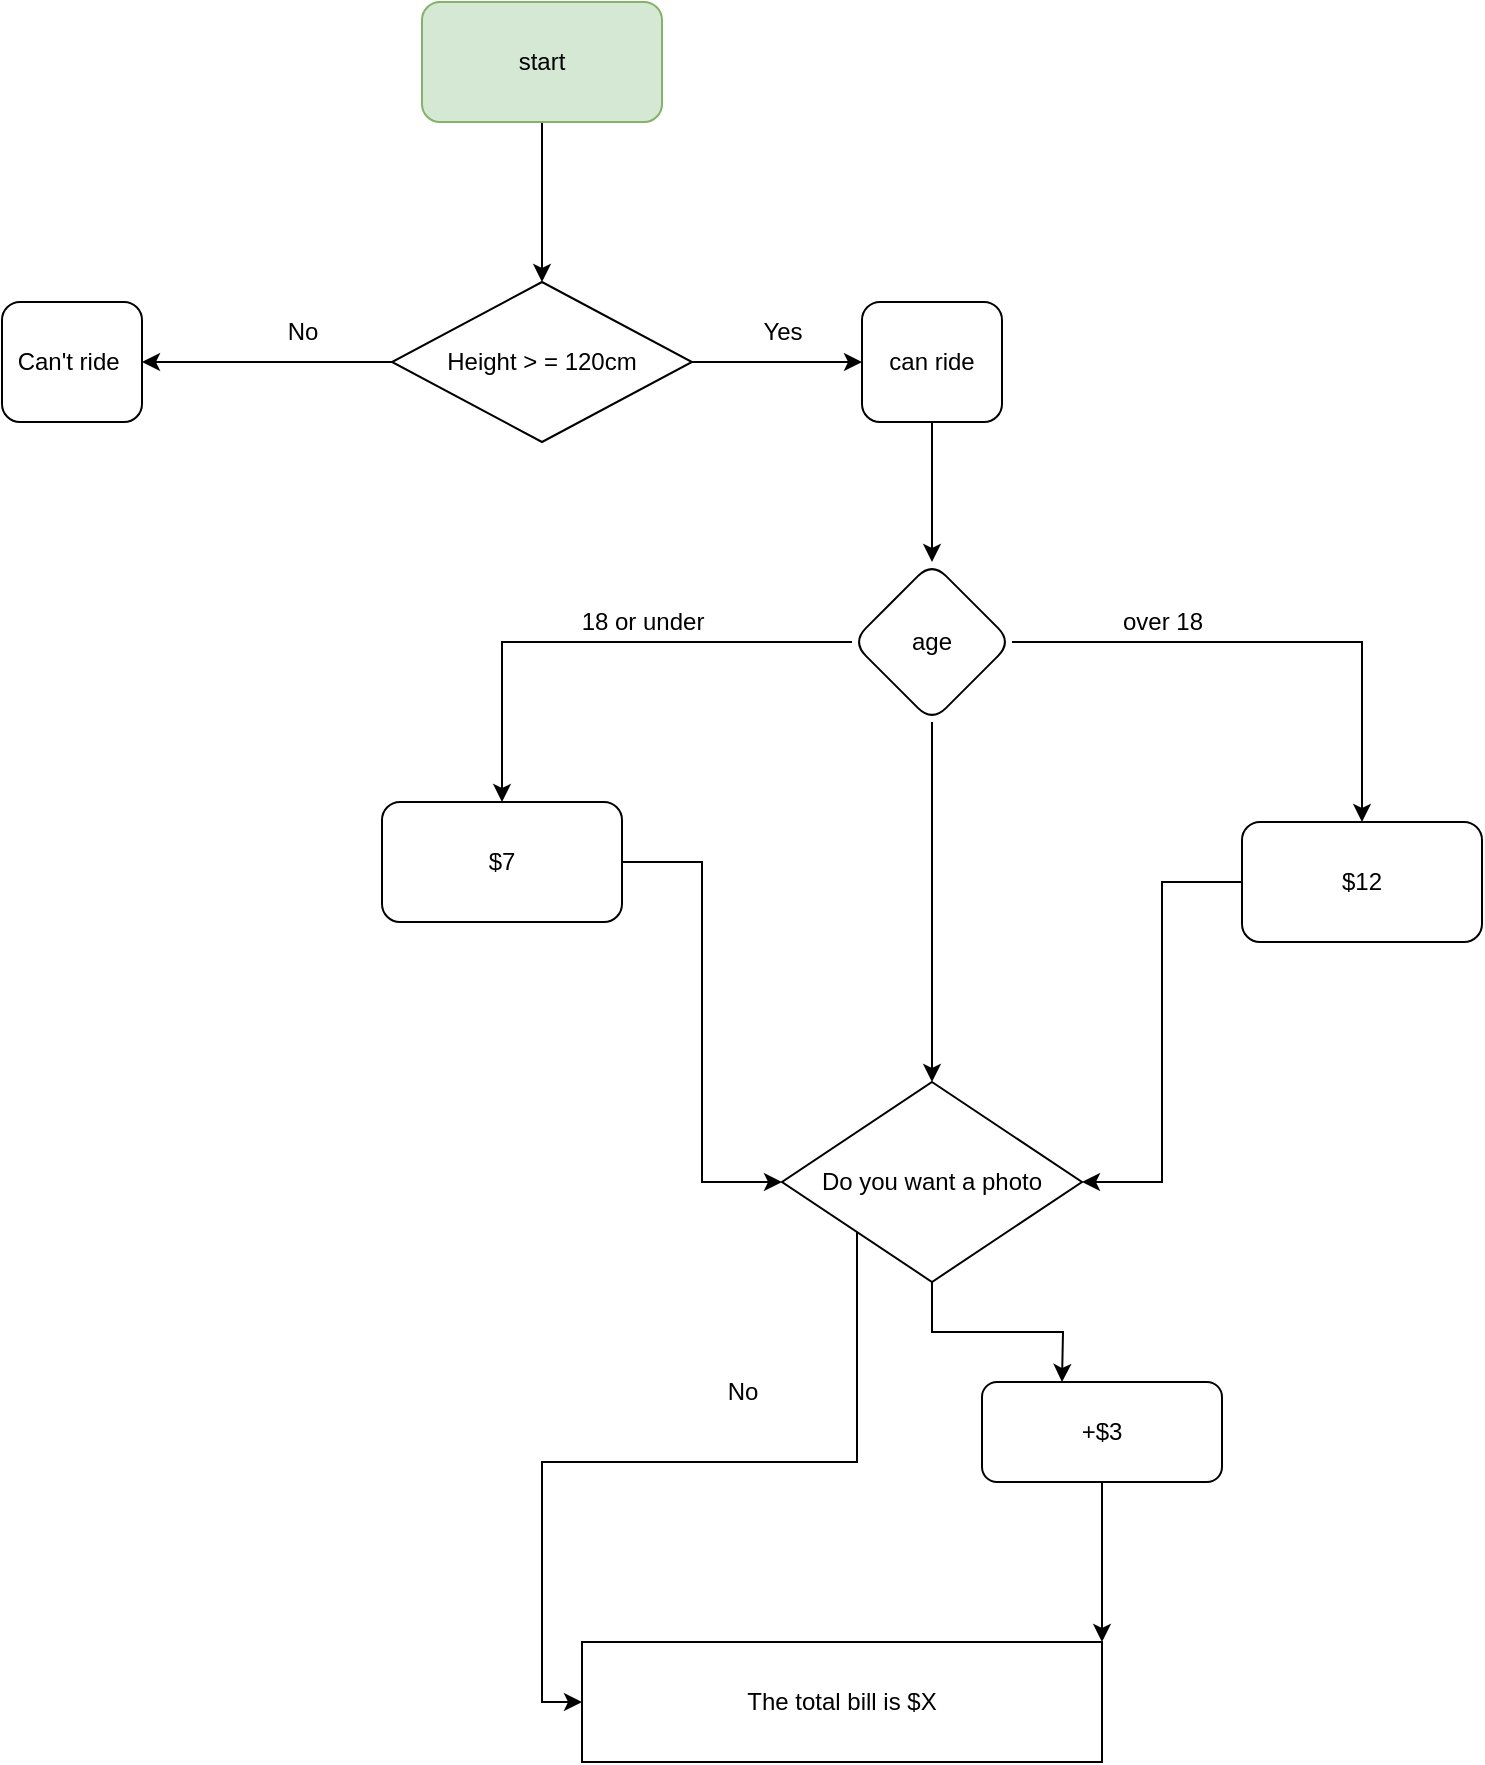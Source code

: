 <mxfile version="20.8.5" type="device"><diagram id="LNR7qDQzsv1H395fk2Wp" name="Page-1"><mxGraphModel dx="934" dy="493" grid="1" gridSize="10" guides="1" tooltips="1" connect="1" arrows="1" fold="1" page="1" pageScale="1" pageWidth="827" pageHeight="1169" math="0" shadow="0"><root><mxCell id="0"/><mxCell id="1" parent="0"/><mxCell id="ZtaqBIs4YDn6JUhuPbgX-3" value="" style="edgeStyle=orthogonalEdgeStyle;rounded=0;orthogonalLoop=1;jettySize=auto;html=1;" parent="1" source="ZtaqBIs4YDn6JUhuPbgX-1" edge="1"><mxGeometry relative="1" as="geometry"><mxPoint x="390" y="170" as="targetPoint"/></mxGeometry></mxCell><mxCell id="ZtaqBIs4YDn6JUhuPbgX-1" value="start" style="rounded=1;whiteSpace=wrap;html=1;fillColor=#d5e8d4;strokeColor=#82b366;" parent="1" vertex="1"><mxGeometry x="330" y="30" width="120" height="60" as="geometry"/></mxCell><mxCell id="ZtaqBIs4YDn6JUhuPbgX-7" value="" style="edgeStyle=orthogonalEdgeStyle;rounded=0;orthogonalLoop=1;jettySize=auto;html=1;" parent="1" source="ZtaqBIs4YDn6JUhuPbgX-5" target="ZtaqBIs4YDn6JUhuPbgX-6" edge="1"><mxGeometry relative="1" as="geometry"/></mxCell><mxCell id="ZtaqBIs4YDn6JUhuPbgX-12" value="" style="edgeStyle=orthogonalEdgeStyle;rounded=0;orthogonalLoop=1;jettySize=auto;html=1;" parent="1" source="ZtaqBIs4YDn6JUhuPbgX-5" target="ZtaqBIs4YDn6JUhuPbgX-14" edge="1"><mxGeometry relative="1" as="geometry"><mxPoint x="560" y="210" as="targetPoint"/></mxGeometry></mxCell><mxCell id="ZtaqBIs4YDn6JUhuPbgX-5" value="Height &amp;gt; = 120cm" style="rhombus;whiteSpace=wrap;html=1;" parent="1" vertex="1"><mxGeometry x="315" y="170" width="150" height="80" as="geometry"/></mxCell><mxCell id="ZtaqBIs4YDn6JUhuPbgX-6" value="Can't ride&amp;nbsp;" style="rounded=1;whiteSpace=wrap;html=1;" parent="1" vertex="1"><mxGeometry x="120" y="180" width="70" height="60" as="geometry"/></mxCell><mxCell id="ZtaqBIs4YDn6JUhuPbgX-8" value="No" style="text;html=1;align=center;verticalAlign=middle;resizable=0;points=[];autosize=1;strokeColor=none;fillColor=none;" parent="1" vertex="1"><mxGeometry x="250" y="180" width="40" height="30" as="geometry"/></mxCell><mxCell id="ZtaqBIs4YDn6JUhuPbgX-13" value="Yes" style="text;html=1;align=center;verticalAlign=middle;resizable=0;points=[];autosize=1;strokeColor=none;fillColor=none;" parent="1" vertex="1"><mxGeometry x="490" y="180" width="40" height="30" as="geometry"/></mxCell><mxCell id="ZtaqBIs4YDn6JUhuPbgX-18" value="" style="edgeStyle=orthogonalEdgeStyle;rounded=0;orthogonalLoop=1;jettySize=auto;html=1;" parent="1" source="ZtaqBIs4YDn6JUhuPbgX-14" target="ZtaqBIs4YDn6JUhuPbgX-17" edge="1"><mxGeometry relative="1" as="geometry"/></mxCell><mxCell id="ZtaqBIs4YDn6JUhuPbgX-14" value="can ride" style="rounded=1;whiteSpace=wrap;html=1;" parent="1" vertex="1"><mxGeometry x="550" y="180" width="70" height="60" as="geometry"/></mxCell><mxCell id="ZtaqBIs4YDn6JUhuPbgX-20" value="" style="edgeStyle=orthogonalEdgeStyle;rounded=0;orthogonalLoop=1;jettySize=auto;html=1;" parent="1" source="ZtaqBIs4YDn6JUhuPbgX-17" target="ZtaqBIs4YDn6JUhuPbgX-19" edge="1"><mxGeometry relative="1" as="geometry"/></mxCell><mxCell id="ZtaqBIs4YDn6JUhuPbgX-22" value="" style="edgeStyle=orthogonalEdgeStyle;rounded=0;orthogonalLoop=1;jettySize=auto;html=1;" parent="1" source="ZtaqBIs4YDn6JUhuPbgX-17" target="ZtaqBIs4YDn6JUhuPbgX-21" edge="1"><mxGeometry relative="1" as="geometry"/></mxCell><mxCell id="FOXFHpp60ly8PdSXP88o-3" style="edgeStyle=orthogonalEdgeStyle;rounded=0;orthogonalLoop=1;jettySize=auto;html=1;exitX=0.5;exitY=1;exitDx=0;exitDy=0;" edge="1" parent="1" source="ZtaqBIs4YDn6JUhuPbgX-17" target="FOXFHpp60ly8PdSXP88o-1"><mxGeometry relative="1" as="geometry"/></mxCell><mxCell id="ZtaqBIs4YDn6JUhuPbgX-17" value="age" style="rhombus;whiteSpace=wrap;html=1;rounded=1;" parent="1" vertex="1"><mxGeometry x="545" y="310" width="80" height="80" as="geometry"/></mxCell><mxCell id="FOXFHpp60ly8PdSXP88o-5" style="edgeStyle=orthogonalEdgeStyle;rounded=0;orthogonalLoop=1;jettySize=auto;html=1;entryX=0;entryY=0.5;entryDx=0;entryDy=0;" edge="1" parent="1" source="ZtaqBIs4YDn6JUhuPbgX-19" target="FOXFHpp60ly8PdSXP88o-1"><mxGeometry relative="1" as="geometry"/></mxCell><mxCell id="ZtaqBIs4YDn6JUhuPbgX-19" value="$7" style="whiteSpace=wrap;html=1;rounded=1;" parent="1" vertex="1"><mxGeometry x="310" y="430" width="120" height="60" as="geometry"/></mxCell><mxCell id="FOXFHpp60ly8PdSXP88o-4" style="edgeStyle=orthogonalEdgeStyle;rounded=0;orthogonalLoop=1;jettySize=auto;html=1;entryX=1;entryY=0.5;entryDx=0;entryDy=0;" edge="1" parent="1" source="ZtaqBIs4YDn6JUhuPbgX-21" target="FOXFHpp60ly8PdSXP88o-1"><mxGeometry relative="1" as="geometry"><mxPoint x="880" y="660" as="targetPoint"/></mxGeometry></mxCell><mxCell id="ZtaqBIs4YDn6JUhuPbgX-21" value="$12" style="whiteSpace=wrap;html=1;rounded=1;" parent="1" vertex="1"><mxGeometry x="740" y="440" width="120" height="60" as="geometry"/></mxCell><mxCell id="ZtaqBIs4YDn6JUhuPbgX-23" value="18 or under" style="text;html=1;align=center;verticalAlign=middle;resizable=0;points=[];autosize=1;strokeColor=none;fillColor=none;" parent="1" vertex="1"><mxGeometry x="400" y="325" width="80" height="30" as="geometry"/></mxCell><mxCell id="ZtaqBIs4YDn6JUhuPbgX-24" value="over 18" style="text;html=1;align=center;verticalAlign=middle;resizable=0;points=[];autosize=1;strokeColor=none;fillColor=none;" parent="1" vertex="1"><mxGeometry x="670" y="325" width="60" height="30" as="geometry"/></mxCell><mxCell id="FOXFHpp60ly8PdSXP88o-6" style="edgeStyle=orthogonalEdgeStyle;rounded=0;orthogonalLoop=1;jettySize=auto;html=1;exitX=0;exitY=1;exitDx=0;exitDy=0;entryX=0;entryY=0.5;entryDx=0;entryDy=0;" edge="1" parent="1" source="FOXFHpp60ly8PdSXP88o-1" target="FOXFHpp60ly8PdSXP88o-8"><mxGeometry relative="1" as="geometry"><mxPoint x="390" y="770" as="targetPoint"/></mxGeometry></mxCell><mxCell id="FOXFHpp60ly8PdSXP88o-11" style="edgeStyle=orthogonalEdgeStyle;rounded=0;orthogonalLoop=1;jettySize=auto;html=1;" edge="1" parent="1" source="FOXFHpp60ly8PdSXP88o-1"><mxGeometry relative="1" as="geometry"><mxPoint x="650" y="720" as="targetPoint"/></mxGeometry></mxCell><mxCell id="FOXFHpp60ly8PdSXP88o-1" value="Do you want a photo" style="rhombus;whiteSpace=wrap;html=1;" vertex="1" parent="1"><mxGeometry x="510" y="570" width="150" height="100" as="geometry"/></mxCell><mxCell id="FOXFHpp60ly8PdSXP88o-7" value="No" style="text;html=1;align=center;verticalAlign=middle;resizable=0;points=[];autosize=1;strokeColor=none;fillColor=none;" vertex="1" parent="1"><mxGeometry x="470" y="710" width="40" height="30" as="geometry"/></mxCell><mxCell id="FOXFHpp60ly8PdSXP88o-8" value="The total bill is $X" style="rounded=0;whiteSpace=wrap;html=1;" vertex="1" parent="1"><mxGeometry x="410" y="850" width="260" height="60" as="geometry"/></mxCell><mxCell id="FOXFHpp60ly8PdSXP88o-12" style="edgeStyle=orthogonalEdgeStyle;rounded=0;orthogonalLoop=1;jettySize=auto;html=1;entryX=1;entryY=0;entryDx=0;entryDy=0;" edge="1" parent="1" source="FOXFHpp60ly8PdSXP88o-10" target="FOXFHpp60ly8PdSXP88o-8"><mxGeometry relative="1" as="geometry"/></mxCell><mxCell id="FOXFHpp60ly8PdSXP88o-10" value="+$3" style="rounded=1;whiteSpace=wrap;html=1;" vertex="1" parent="1"><mxGeometry x="610" y="720" width="120" height="50" as="geometry"/></mxCell></root></mxGraphModel></diagram></mxfile>